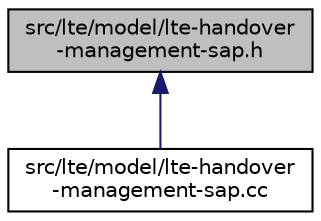 digraph "src/lte/model/lte-handover-management-sap.h"
{
 // LATEX_PDF_SIZE
  edge [fontname="Helvetica",fontsize="10",labelfontname="Helvetica",labelfontsize="10"];
  node [fontname="Helvetica",fontsize="10",shape=record];
  Node1 [label="src/lte/model/lte-handover\l-management-sap.h",height=0.2,width=0.4,color="black", fillcolor="grey75", style="filled", fontcolor="black",tooltip=" "];
  Node1 -> Node2 [dir="back",color="midnightblue",fontsize="10",style="solid",fontname="Helvetica"];
  Node2 [label="src/lte/model/lte-handover\l-management-sap.cc",height=0.2,width=0.4,color="black", fillcolor="white", style="filled",URL="$lte-handover-management-sap_8cc.html",tooltip=" "];
}
